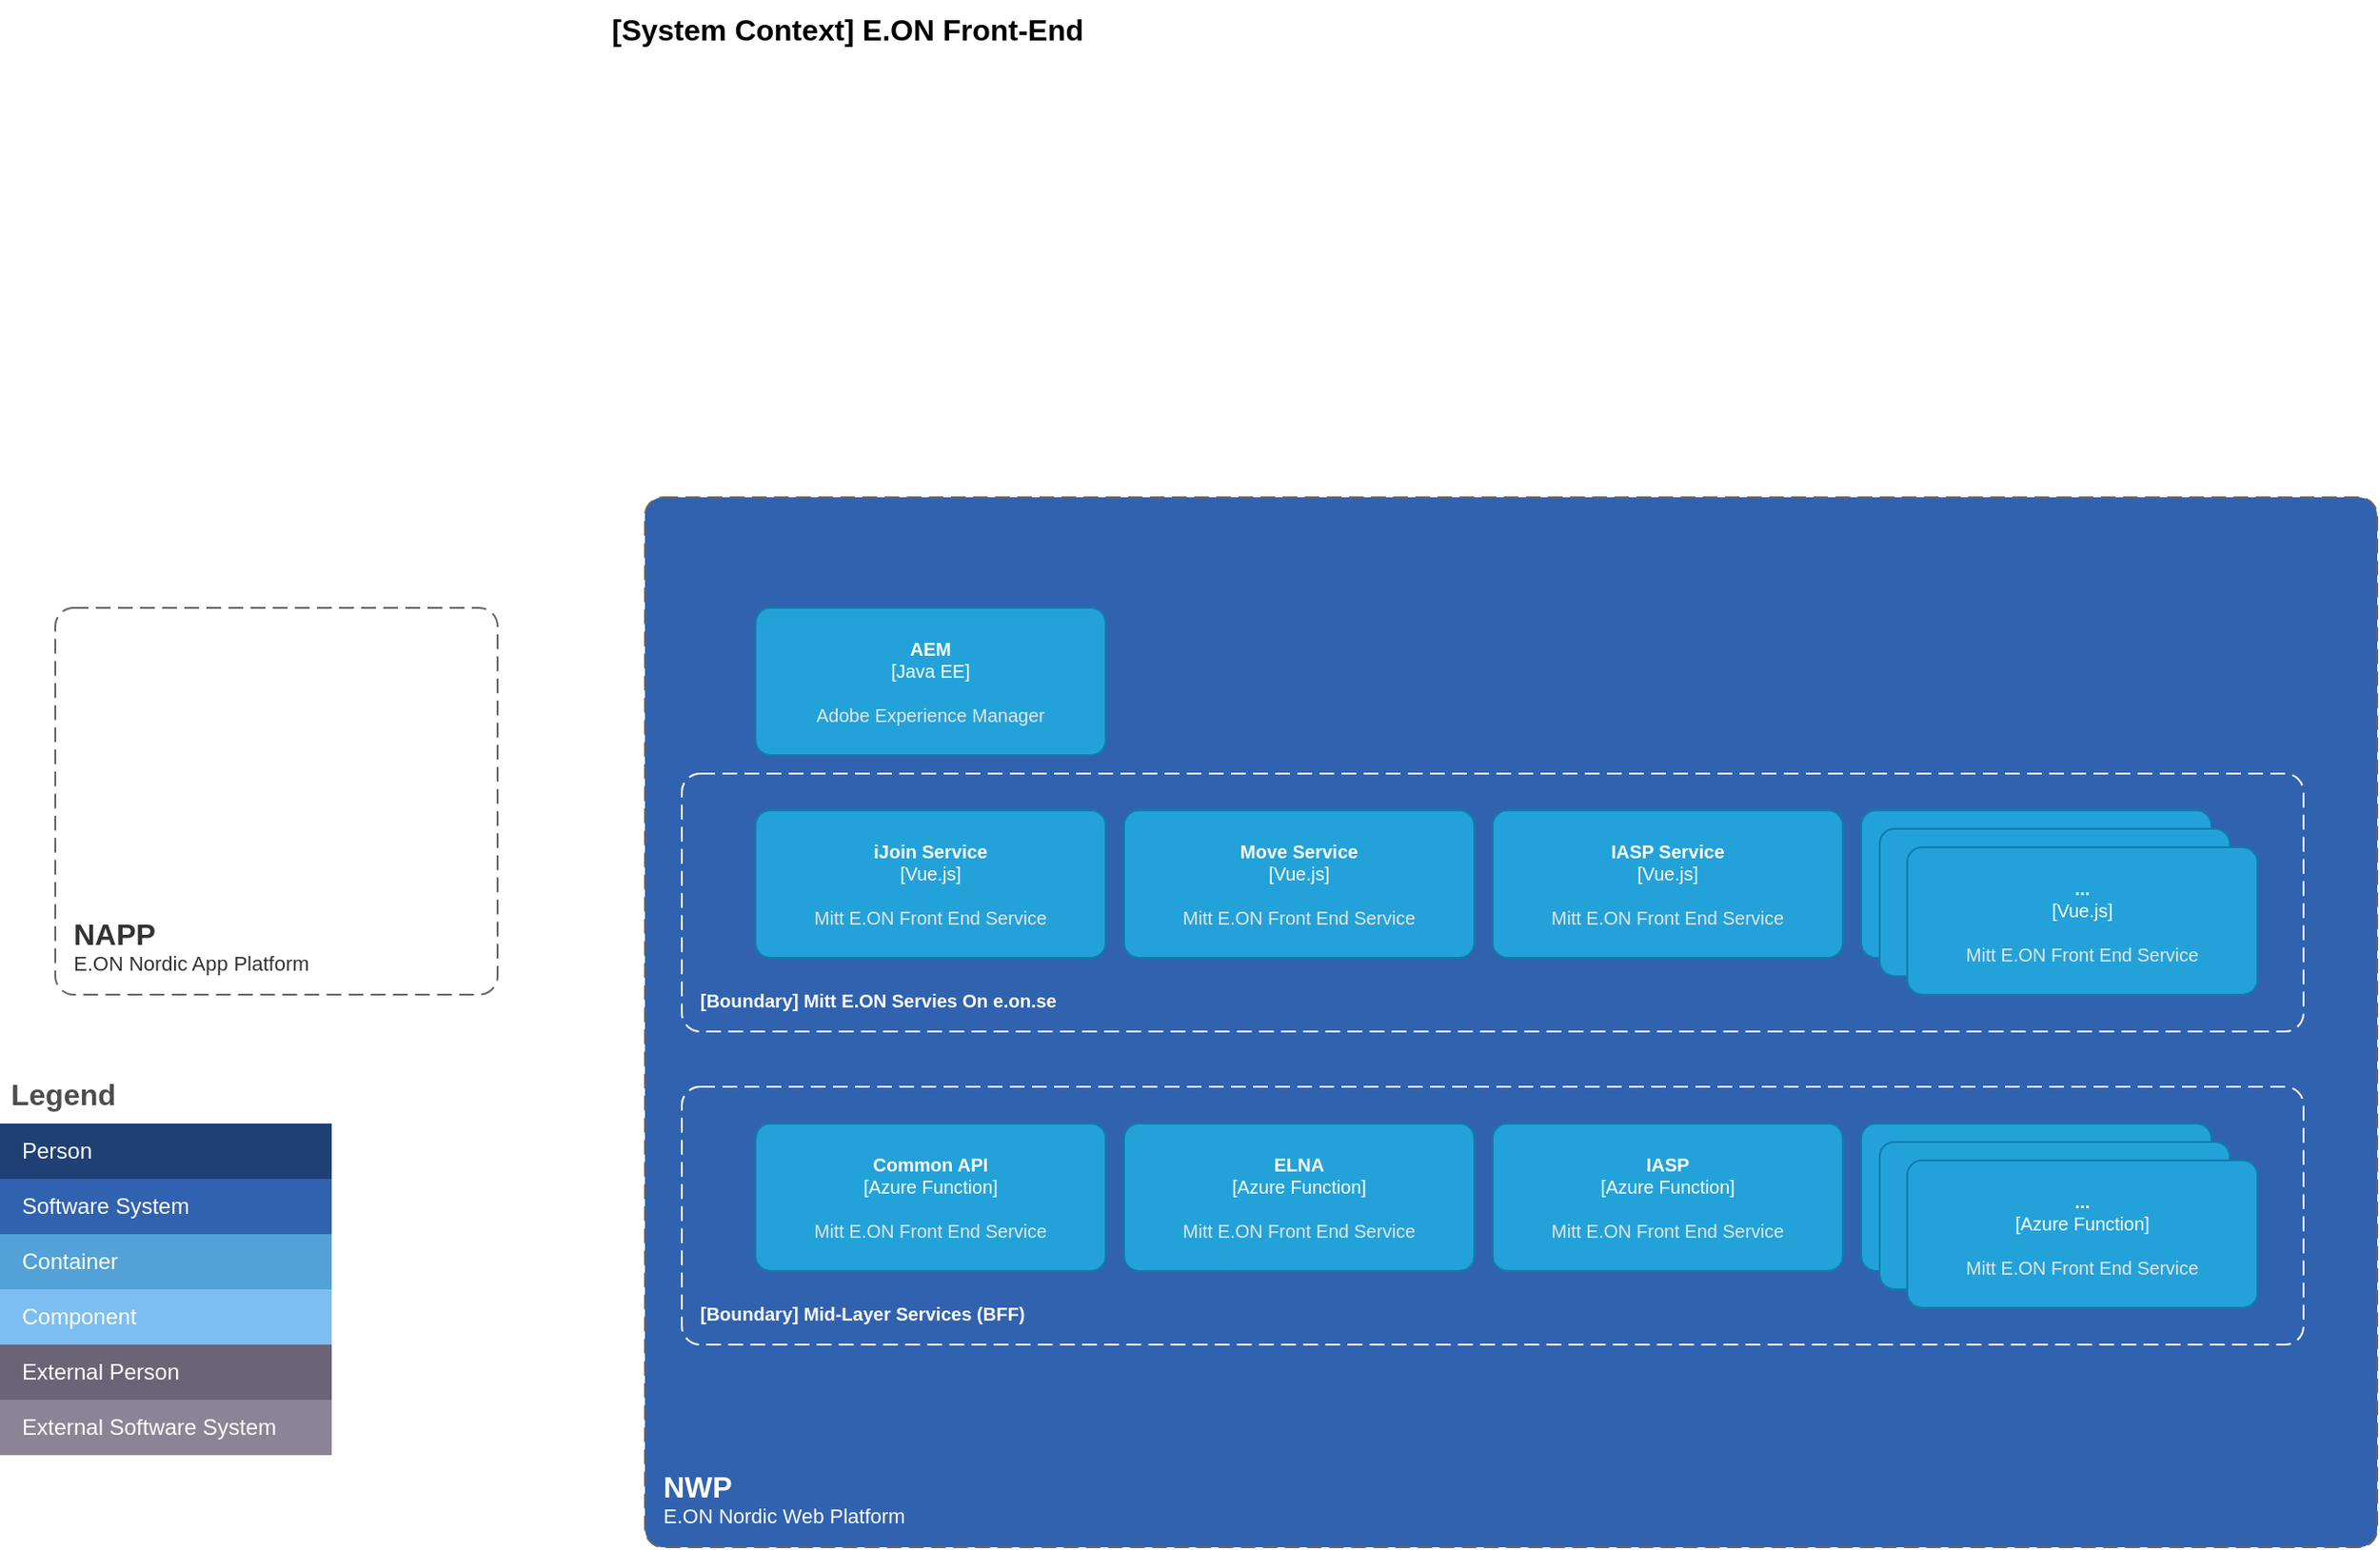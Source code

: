 <mxfile version="28.2.7">
  <diagram name="c4-eon-frontend-context" id="gPYxsxge0-KSUozvAEvG">
    <mxGraphModel dx="2025" dy="659" grid="1" gridSize="10" guides="1" tooltips="1" connect="1" arrows="1" fold="1" page="1" pageScale="1" pageWidth="850" pageHeight="1100" math="0" shadow="0">
      <root>
        <mxCell id="0" />
        <mxCell id="1" parent="0" />
        <mxCell id="LwtE5Bcqj1OXI7IY65dS-1" value="Legend" style="shape=table;startSize=30;container=1;collapsible=0;childLayout=tableLayout;fontSize=16;align=left;verticalAlign=top;fillColor=none;strokeColor=none;fontColor=#4D4D4D;fontStyle=1;spacingLeft=6;spacing=0;resizable=0;" vertex="1" parent="1">
          <mxGeometry x="-800" y="580" width="180" height="210" as="geometry" />
        </mxCell>
        <mxCell id="LwtE5Bcqj1OXI7IY65dS-2" value="" style="shape=tableRow;horizontal=0;startSize=0;swimlaneHead=0;swimlaneBody=0;strokeColor=inherit;top=0;left=0;bottom=0;right=0;collapsible=0;dropTarget=0;fillColor=none;points=[[0,0.5],[1,0.5]];portConstraint=eastwest;fontSize=12;swimlaneFillColor=none;" vertex="1" parent="LwtE5Bcqj1OXI7IY65dS-1">
          <mxGeometry y="30" width="180" height="30" as="geometry" />
        </mxCell>
        <mxCell id="LwtE5Bcqj1OXI7IY65dS-3" value="Person" style="shape=partialRectangle;html=1;whiteSpace=wrap;connectable=0;strokeColor=inherit;overflow=hidden;fillColor=#1E4074;top=0;left=0;bottom=0;right=0;pointerEvents=1;fontSize=12;align=left;fontColor=#FFFFFF;gradientColor=none;spacingLeft=10;spacingRight=4;swimlaneFillColor=none;" vertex="1" parent="LwtE5Bcqj1OXI7IY65dS-2">
          <mxGeometry width="180" height="30" as="geometry">
            <mxRectangle width="180" height="30" as="alternateBounds" />
          </mxGeometry>
        </mxCell>
        <mxCell id="LwtE5Bcqj1OXI7IY65dS-4" value="" style="shape=tableRow;horizontal=0;startSize=0;swimlaneHead=0;swimlaneBody=0;strokeColor=inherit;top=0;left=0;bottom=0;right=0;collapsible=0;dropTarget=0;fillColor=none;points=[[0,0.5],[1,0.5]];portConstraint=eastwest;fontSize=12;swimlaneFillColor=none;" vertex="1" parent="LwtE5Bcqj1OXI7IY65dS-1">
          <mxGeometry y="60" width="180" height="30" as="geometry" />
        </mxCell>
        <mxCell id="LwtE5Bcqj1OXI7IY65dS-5" value="Software System" style="shape=partialRectangle;html=1;whiteSpace=wrap;connectable=0;strokeColor=inherit;overflow=hidden;fillColor=#3162AF;top=0;left=0;bottom=0;right=0;pointerEvents=1;fontSize=12;align=left;fontColor=#FFFFFF;gradientColor=none;spacingLeft=10;spacingRight=4;labelBackgroundColor=none;swimlaneFillColor=none;" vertex="1" parent="LwtE5Bcqj1OXI7IY65dS-4">
          <mxGeometry width="180" height="30" as="geometry">
            <mxRectangle width="180" height="30" as="alternateBounds" />
          </mxGeometry>
        </mxCell>
        <mxCell id="LwtE5Bcqj1OXI7IY65dS-6" value="" style="shape=tableRow;horizontal=0;startSize=0;swimlaneHead=0;swimlaneBody=0;strokeColor=inherit;top=0;left=0;bottom=0;right=0;collapsible=0;dropTarget=0;fillColor=none;points=[[0,0.5],[1,0.5]];portConstraint=eastwest;fontSize=12;swimlaneFillColor=none;" vertex="1" parent="LwtE5Bcqj1OXI7IY65dS-1">
          <mxGeometry y="90" width="180" height="30" as="geometry" />
        </mxCell>
        <mxCell id="LwtE5Bcqj1OXI7IY65dS-7" value="Container" style="shape=partialRectangle;html=1;whiteSpace=wrap;connectable=0;strokeColor=inherit;overflow=hidden;fillColor=#52a2d8;top=0;left=0;bottom=0;right=0;pointerEvents=1;fontSize=12;align=left;fontColor=#FFFFFF;gradientColor=none;spacingLeft=10;spacingRight=4;swimlaneFillColor=none;" vertex="1" parent="LwtE5Bcqj1OXI7IY65dS-6">
          <mxGeometry width="180" height="30" as="geometry">
            <mxRectangle width="180" height="30" as="alternateBounds" />
          </mxGeometry>
        </mxCell>
        <mxCell id="LwtE5Bcqj1OXI7IY65dS-8" value="" style="shape=tableRow;horizontal=0;startSize=0;swimlaneHead=0;swimlaneBody=0;strokeColor=inherit;top=0;left=0;bottom=0;right=0;collapsible=0;dropTarget=0;fillColor=none;points=[[0,0.5],[1,0.5]];portConstraint=eastwest;fontSize=12;swimlaneFillColor=none;" vertex="1" parent="LwtE5Bcqj1OXI7IY65dS-1">
          <mxGeometry y="120" width="180" height="30" as="geometry" />
        </mxCell>
        <mxCell id="LwtE5Bcqj1OXI7IY65dS-9" value="Component" style="shape=partialRectangle;html=1;whiteSpace=wrap;connectable=0;strokeColor=inherit;overflow=hidden;fillColor=#7dbef2;top=0;left=0;bottom=0;right=0;pointerEvents=1;fontSize=12;align=left;fontColor=#FFFFFF;gradientColor=none;spacingLeft=10;spacingRight=4;swimlaneFillColor=none;" vertex="1" parent="LwtE5Bcqj1OXI7IY65dS-8">
          <mxGeometry width="180" height="30" as="geometry">
            <mxRectangle width="180" height="30" as="alternateBounds" />
          </mxGeometry>
        </mxCell>
        <mxCell id="LwtE5Bcqj1OXI7IY65dS-10" value="" style="shape=tableRow;horizontal=0;startSize=0;swimlaneHead=0;swimlaneBody=0;strokeColor=inherit;top=0;left=0;bottom=0;right=0;collapsible=0;dropTarget=0;fillColor=none;points=[[0,0.5],[1,0.5]];portConstraint=eastwest;fontSize=12;swimlaneFillColor=none;" vertex="1" parent="LwtE5Bcqj1OXI7IY65dS-1">
          <mxGeometry y="150" width="180" height="30" as="geometry" />
        </mxCell>
        <mxCell id="LwtE5Bcqj1OXI7IY65dS-11" value="External Person" style="shape=partialRectangle;html=1;whiteSpace=wrap;connectable=0;strokeColor=inherit;overflow=hidden;fillColor=#6b6477;top=0;left=0;bottom=0;right=0;pointerEvents=1;fontSize=12;align=left;fontColor=#FFFFFF;gradientColor=none;spacingLeft=10;spacingRight=4;swimlaneFillColor=none;" vertex="1" parent="LwtE5Bcqj1OXI7IY65dS-10">
          <mxGeometry width="180" height="30" as="geometry">
            <mxRectangle width="180" height="30" as="alternateBounds" />
          </mxGeometry>
        </mxCell>
        <mxCell id="LwtE5Bcqj1OXI7IY65dS-12" value="" style="shape=tableRow;horizontal=0;startSize=0;swimlaneHead=0;swimlaneBody=0;strokeColor=inherit;top=0;left=0;bottom=0;right=0;collapsible=0;dropTarget=0;fillColor=none;points=[[0,0.5],[1,0.5]];portConstraint=eastwest;fontSize=12;swimlaneFillColor=none;" vertex="1" parent="LwtE5Bcqj1OXI7IY65dS-1">
          <mxGeometry y="180" width="180" height="30" as="geometry" />
        </mxCell>
        <mxCell id="LwtE5Bcqj1OXI7IY65dS-13" value="External Software System" style="shape=partialRectangle;html=1;whiteSpace=wrap;connectable=0;strokeColor=inherit;overflow=hidden;fillColor=#8b8496;top=0;left=0;bottom=0;right=0;pointerEvents=1;fontSize=12;align=left;fontColor=#FFFFFF;gradientColor=none;spacingLeft=10;spacingRight=4;swimlaneFillColor=none;" vertex="1" parent="LwtE5Bcqj1OXI7IY65dS-12">
          <mxGeometry width="180" height="30" as="geometry">
            <mxRectangle width="180" height="30" as="alternateBounds" />
          </mxGeometry>
        </mxCell>
        <object placeholders="1" c4Name="[System Context] E.ON Front-End" c4Type="ContainerScopeBoundary" c4Description="" label="&lt;font style=&quot;font-size: 16px&quot;&gt;&lt;b&gt;&lt;div style=&quot;text-align: left&quot;&gt;%c4Name%&lt;/div&gt;&lt;/b&gt;&lt;/font&gt;&lt;div style=&quot;text-align: left&quot;&gt;%c4Description%&lt;/div&gt;" id="LwtE5Bcqj1OXI7IY65dS-15">
          <mxCell style="text;html=1;strokeColor=none;fillColor=none;align=left;verticalAlign=top;whiteSpace=wrap;rounded=0;metaEdit=1;allowArrows=0;resizable=1;rotatable=0;connectable=0;recursiveResize=0;expand=0;pointerEvents=0;points=[[0.25,0,0],[0.5,0,0],[0.75,0,0],[1,0.25,0],[1,0.5,0],[1,0.75,0],[0.75,1,0],[0.5,1,0],[0.25,1,0],[0,0.75,0],[0,0.5,0],[0,0.25,0]];" vertex="1" parent="1">
            <mxGeometry x="-470" width="260" height="40" as="geometry" />
          </mxCell>
        </object>
        <object c4Name="NWP" c4Type="SystemScopeBoundary" c4Application="Software System" label="&lt;font style=&quot;font-size: 16px&quot;&gt;&lt;b&gt;&lt;div style=&quot;text-align: left&quot;&gt;%c4Name%&lt;/div&gt;&lt;/b&gt;&lt;/font&gt;&lt;div style=&quot;text-align: left&quot;&gt;%Description%&lt;/div&gt;" placeholders="1" Description="E.ON Nordic Web Platform" id="LwtE5Bcqj1OXI7IY65dS-16">
          <mxCell style="rounded=1;fontSize=11;whiteSpace=wrap;html=1;dashed=1;arcSize=20;fillColor=#3162AF;strokeColor=#666666;fontColor=#FFFFFF;labelBackgroundColor=none;align=left;verticalAlign=bottom;labelBorderColor=none;spacingTop=0;spacing=10;dashPattern=8 4;metaEdit=1;rotatable=0;perimeter=rectanglePerimeter;labelPadding=0;allowArrows=0;connectable=0;expand=0;recursiveResize=0;editable=1;pointerEvents=0;absoluteArcSize=1;points=[[0.25,0,0],[0.5,0,0],[0.75,0,0],[1,0.25,0],[1,0.5,0],[1,0.75,0],[0.75,1,0],[0.5,1,0],[0.25,1,0],[0,0.75,0],[0,0.5,0],[0,0.25,0]];glass=0;" vertex="1" parent="1">
            <mxGeometry x="-450" y="270" width="940" height="570" as="geometry" />
          </mxCell>
        </object>
        <object c4Name="NAPP" c4Type="SystemScopeBoundary" c4Application="Software System" label="&lt;font style=&quot;font-size: 16px&quot;&gt;&lt;b&gt;&lt;div style=&quot;text-align: left&quot;&gt;%c4Name%&lt;/div&gt;&lt;/b&gt;&lt;/font&gt;&lt;div style=&quot;text-align: left&quot;&gt;%Description%&lt;/div&gt;" placeholders="1" Description="E.ON Nordic App Platform" id="LwtE5Bcqj1OXI7IY65dS-17">
          <mxCell style="rounded=1;fontSize=11;whiteSpace=wrap;html=1;dashed=1;arcSize=20;fillColor=none;strokeColor=#666666;fontColor=#333333;labelBackgroundColor=none;align=left;verticalAlign=bottom;labelBorderColor=none;spacingTop=0;spacing=10;dashPattern=8 4;metaEdit=1;rotatable=0;perimeter=rectanglePerimeter;noLabel=0;labelPadding=0;allowArrows=0;connectable=0;expand=0;recursiveResize=0;editable=1;pointerEvents=0;absoluteArcSize=1;points=[[0.25,0,0],[0.5,0,0],[0.75,0,0],[1,0.25,0],[1,0.5,0],[1,0.75,0],[0.75,1,0],[0.5,1,0],[0.25,1,0],[0,0.75,0],[0,0.5,0],[0,0.25,0]];" vertex="1" parent="1">
            <mxGeometry x="-770" y="330" width="240" height="210" as="geometry" />
          </mxCell>
        </object>
        <object placeholders="1" c4Name="AEM" c4Type="Container" c4Technology="Java EE" c4Description="Adobe Experience Manager" label="&lt;font&gt;&lt;b&gt;%c4Name%&lt;/b&gt;&lt;/font&gt;&lt;div&gt;[%c4Technology%]&lt;/div&gt;&lt;br&gt;&lt;div&gt;&lt;font&gt;&lt;font color=&quot;#E6E6E6&quot;&gt;%c4Description%&lt;/font&gt;&lt;/font&gt;&lt;/div&gt;" id="LwtE5Bcqj1OXI7IY65dS-18">
          <mxCell style="rounded=1;whiteSpace=wrap;html=1;fontSize=10;labelBackgroundColor=none;fillColor=#23A2D9;fontColor=#ffffff;align=center;arcSize=10;strokeColor=#0E7DAD;metaEdit=1;resizable=1;points=[[0.25,0,0],[0.5,0,0],[0.75,0,0],[1,0.25,0],[1,0.5,0],[1,0.75,0],[0.75,1,0],[0.5,1,0],[0.25,1,0],[0,0.75,0],[0,0.5,0],[0,0.25,0]];resizeWidth=1;resizeHeight=1;" vertex="1" parent="1">
            <mxGeometry x="-390" y="330" width="190" height="80" as="geometry" />
          </mxCell>
        </object>
        <object placeholders="1" c4Name="iJoin Service" c4Type="Container" c4Technology="Vue.js" c4Description="Mitt E.ON Front End Service" label="&lt;font&gt;&lt;b&gt;%c4Name%&lt;/b&gt;&lt;/font&gt;&lt;div&gt;[%c4Technology%]&lt;/div&gt;&lt;br&gt;&lt;div&gt;&lt;font&gt;&lt;font color=&quot;#E6E6E6&quot;&gt;%c4Description%&lt;/font&gt;&lt;/font&gt;&lt;/div&gt;" id="LwtE5Bcqj1OXI7IY65dS-21">
          <mxCell style="rounded=1;whiteSpace=wrap;html=1;fontSize=10;labelBackgroundColor=none;fillColor=#23A2D9;fontColor=#ffffff;align=center;arcSize=10;strokeColor=#0E7DAD;metaEdit=1;resizable=1;points=[[0.25,0,0],[0.5,0,0],[0.75,0,0],[1,0.25,0],[1,0.5,0],[1,0.75,0],[0.75,1,0],[0.5,1,0],[0.25,1,0],[0,0.75,0],[0,0.5,0],[0,0.25,0]];resizeWidth=1;resizeHeight=1;" vertex="1" parent="1">
            <mxGeometry x="-390" y="440" width="190" height="80" as="geometry" />
          </mxCell>
        </object>
        <object placeholders="1" c4Name="Move Service" c4Type="Container" c4Technology="Vue.js" c4Description="Mitt E.ON Front End Service" label="&lt;font&gt;&lt;b&gt;%c4Name%&lt;/b&gt;&lt;/font&gt;&lt;div&gt;[%c4Technology%]&lt;/div&gt;&lt;br&gt;&lt;div&gt;&lt;font&gt;&lt;font color=&quot;#E6E6E6&quot;&gt;%c4Description%&lt;/font&gt;&lt;/font&gt;&lt;/div&gt;" id="LwtE5Bcqj1OXI7IY65dS-22">
          <mxCell style="rounded=1;whiteSpace=wrap;html=1;fontSize=10;labelBackgroundColor=none;fillColor=#23A2D9;fontColor=#ffffff;align=center;arcSize=10;strokeColor=#0E7DAD;metaEdit=1;resizable=1;points=[[0.25,0,0],[0.5,0,0],[0.75,0,0],[1,0.25,0],[1,0.5,0],[1,0.75,0],[0.75,1,0],[0.5,1,0],[0.25,1,0],[0,0.75,0],[0,0.5,0],[0,0.25,0]];resizeWidth=1;resizeHeight=1;" vertex="1" parent="1">
            <mxGeometry x="-190" y="440" width="190" height="80" as="geometry" />
          </mxCell>
        </object>
        <object placeholders="1" c4Name="IASP Service" c4Type="Container" c4Technology="Vue.js" c4Description="Mitt E.ON Front End Service" label="&lt;font&gt;&lt;b&gt;%c4Name%&lt;/b&gt;&lt;/font&gt;&lt;div&gt;[%c4Technology%]&lt;/div&gt;&lt;br&gt;&lt;div&gt;&lt;font&gt;&lt;font color=&quot;#E6E6E6&quot;&gt;%c4Description%&lt;/font&gt;&lt;/font&gt;&lt;/div&gt;" id="LwtE5Bcqj1OXI7IY65dS-23">
          <mxCell style="rounded=1;whiteSpace=wrap;html=1;fontSize=10;labelBackgroundColor=none;fillColor=#23A2D9;fontColor=#ffffff;align=center;arcSize=10;strokeColor=#0E7DAD;metaEdit=1;resizable=1;points=[[0.25,0,0],[0.5,0,0],[0.75,0,0],[1,0.25,0],[1,0.5,0],[1,0.75,0],[0.75,1,0],[0.5,1,0],[0.25,1,0],[0,0.75,0],[0,0.5,0],[0,0.25,0]];resizeWidth=1;resizeHeight=1;" vertex="1" parent="1">
            <mxGeometry x="10" y="440" width="190" height="80" as="geometry" />
          </mxCell>
        </object>
        <object placeholders="1" c4Name="Mitt E.ON Servies On e.on.se" c4Type="Boundary" c4Application="Boundary" label="&lt;font&gt;&lt;b&gt;&lt;div style=&quot;text-align: left&quot;&gt;[%c4Application%] %c4Name%&lt;/div&gt;&lt;/b&gt;&lt;/font&gt;" id="LwtE5Bcqj1OXI7IY65dS-25">
          <mxCell style="rounded=1;fontSize=10;whiteSpace=wrap;html=1;dashed=1;arcSize=20;fillColor=none;strokeColor=#FFFFFF;fontColor=#FFFFFF;labelBackgroundColor=none;align=left;verticalAlign=bottom;labelBorderColor=none;spacingTop=0;spacing=10;dashPattern=8 4;metaEdit=1;rotatable=0;perimeter=rectanglePerimeter;labelPadding=0;allowArrows=0;connectable=0;expand=0;recursiveResize=0;editable=1;pointerEvents=0;absoluteArcSize=1;points=[[0.25,0,0],[0.5,0,0],[0.75,0,0],[1,0.25,0],[1,0.5,0],[1,0.75,0],[0.75,1,0],[0.5,1,0],[0.25,1,0],[0,0.75,0],[0,0.5,0],[0,0.25,0]];" vertex="1" parent="1">
            <mxGeometry x="-430" y="420" width="880" height="140" as="geometry" />
          </mxCell>
        </object>
        <object placeholders="1" c4Name="..." c4Type="Container" c4Technology="Vue.js" c4Description="Mitt E.ON Front End Service" label="&lt;font&gt;&lt;b&gt;%c4Name%&lt;/b&gt;&lt;/font&gt;&lt;div&gt;[%c4Technology%]&lt;/div&gt;&lt;br&gt;&lt;div&gt;&lt;font&gt;&lt;font color=&quot;#E6E6E6&quot;&gt;%c4Description%&lt;/font&gt;&lt;/font&gt;&lt;/div&gt;" id="LwtE5Bcqj1OXI7IY65dS-28">
          <mxCell style="rounded=1;whiteSpace=wrap;html=1;fontSize=10;labelBackgroundColor=none;fillColor=#23A2D9;fontColor=#ffffff;align=center;arcSize=10;strokeColor=#0E7DAD;metaEdit=1;resizable=1;points=[[0.25,0,0],[0.5,0,0],[0.75,0,0],[1,0.25,0],[1,0.5,0],[1,0.75,0],[0.75,1,0],[0.5,1,0],[0.25,1,0],[0,0.75,0],[0,0.5,0],[0,0.25,0]];resizeWidth=1;resizeHeight=1;" vertex="1" parent="1">
            <mxGeometry x="210" y="440" width="190" height="80" as="geometry" />
          </mxCell>
        </object>
        <object placeholders="1" c4Name="..." c4Type="Container" c4Technology="Vue.js" c4Description="Mitt E.ON Front End Service" label="&lt;font&gt;&lt;b&gt;%c4Name%&lt;/b&gt;&lt;/font&gt;&lt;div&gt;[%c4Technology%]&lt;/div&gt;&lt;br&gt;&lt;div&gt;&lt;font&gt;&lt;font color=&quot;#E6E6E6&quot;&gt;%c4Description%&lt;/font&gt;&lt;/font&gt;&lt;/div&gt;" id="LwtE5Bcqj1OXI7IY65dS-29">
          <mxCell style="rounded=1;whiteSpace=wrap;html=1;fontSize=10;labelBackgroundColor=none;fillColor=#23A2D9;fontColor=#ffffff;align=center;arcSize=10;strokeColor=#0E7DAD;metaEdit=1;resizable=1;points=[[0.25,0,0],[0.5,0,0],[0.75,0,0],[1,0.25,0],[1,0.5,0],[1,0.75,0],[0.75,1,0],[0.5,1,0],[0.25,1,0],[0,0.75,0],[0,0.5,0],[0,0.25,0]];resizeWidth=1;resizeHeight=1;" vertex="1" parent="1">
            <mxGeometry x="220" y="450" width="190" height="80" as="geometry" />
          </mxCell>
        </object>
        <object placeholders="1" c4Name="..." c4Type="Container" c4Technology="Vue.js" c4Description="Mitt E.ON Front End Service" label="&lt;font&gt;&lt;b&gt;%c4Name%&lt;/b&gt;&lt;/font&gt;&lt;div&gt;[%c4Technology%]&lt;/div&gt;&lt;br&gt;&lt;div&gt;&lt;font&gt;&lt;font color=&quot;#E6E6E6&quot;&gt;%c4Description%&lt;/font&gt;&lt;/font&gt;&lt;/div&gt;" id="LwtE5Bcqj1OXI7IY65dS-30">
          <mxCell style="rounded=1;whiteSpace=wrap;html=1;fontSize=10;labelBackgroundColor=none;fillColor=#23A2D9;fontColor=#ffffff;align=center;arcSize=10;strokeColor=#0E7DAD;metaEdit=1;resizable=1;points=[[0.25,0,0],[0.5,0,0],[0.75,0,0],[1,0.25,0],[1,0.5,0],[1,0.75,0],[0.75,1,0],[0.5,1,0],[0.25,1,0],[0,0.75,0],[0,0.5,0],[0,0.25,0]];resizeWidth=1;resizeHeight=1;" vertex="1" parent="1">
            <mxGeometry x="235" y="460" width="190" height="80" as="geometry" />
          </mxCell>
        </object>
        <object placeholders="1" c4Name="Common API" c4Type="Container" c4Technology="Azure Function" c4Description="Mitt E.ON Front End Service" label="&lt;font&gt;&lt;b&gt;%c4Name%&lt;/b&gt;&lt;/font&gt;&lt;div&gt;[%c4Technology%]&lt;/div&gt;&lt;br&gt;&lt;div&gt;&lt;font&gt;&lt;font color=&quot;#E6E6E6&quot;&gt;%c4Description%&lt;/font&gt;&lt;/font&gt;&lt;/div&gt;" id="LwtE5Bcqj1OXI7IY65dS-31">
          <mxCell style="rounded=1;whiteSpace=wrap;html=1;fontSize=10;labelBackgroundColor=none;fillColor=#23A2D9;fontColor=#ffffff;align=center;arcSize=10;strokeColor=#0E7DAD;metaEdit=1;resizable=1;points=[[0.25,0,0],[0.5,0,0],[0.75,0,0],[1,0.25,0],[1,0.5,0],[1,0.75,0],[0.75,1,0],[0.5,1,0],[0.25,1,0],[0,0.75,0],[0,0.5,0],[0,0.25,0]];resizeWidth=1;resizeHeight=1;" vertex="1" parent="1">
            <mxGeometry x="-390" y="610" width="190" height="80" as="geometry" />
          </mxCell>
        </object>
        <object placeholders="1" c4Name="ELNA" c4Type="Container" c4Technology="Azure Function" c4Description="Mitt E.ON Front End Service" label="&lt;font&gt;&lt;b&gt;%c4Name%&lt;/b&gt;&lt;/font&gt;&lt;div&gt;[%c4Technology%]&lt;/div&gt;&lt;br&gt;&lt;div&gt;&lt;font&gt;&lt;font color=&quot;#E6E6E6&quot;&gt;%c4Description%&lt;/font&gt;&lt;/font&gt;&lt;/div&gt;" id="LwtE5Bcqj1OXI7IY65dS-32">
          <mxCell style="rounded=1;whiteSpace=wrap;html=1;fontSize=10;labelBackgroundColor=none;fillColor=#23A2D9;fontColor=#ffffff;align=center;arcSize=10;strokeColor=#0E7DAD;metaEdit=1;resizable=1;points=[[0.25,0,0],[0.5,0,0],[0.75,0,0],[1,0.25,0],[1,0.5,0],[1,0.75,0],[0.75,1,0],[0.5,1,0],[0.25,1,0],[0,0.75,0],[0,0.5,0],[0,0.25,0]];resizeWidth=1;resizeHeight=1;" vertex="1" parent="1">
            <mxGeometry x="-190" y="610" width="190" height="80" as="geometry" />
          </mxCell>
        </object>
        <object placeholders="1" c4Name="IASP" c4Type="Container" c4Technology="Azure Function" c4Description="Mitt E.ON Front End Service" label="&lt;font&gt;&lt;b&gt;%c4Name%&lt;/b&gt;&lt;/font&gt;&lt;div&gt;[%c4Technology%]&lt;/div&gt;&lt;br&gt;&lt;div&gt;&lt;font&gt;&lt;font color=&quot;#E6E6E6&quot;&gt;%c4Description%&lt;/font&gt;&lt;/font&gt;&lt;/div&gt;" id="LwtE5Bcqj1OXI7IY65dS-33">
          <mxCell style="rounded=1;whiteSpace=wrap;html=1;fontSize=10;labelBackgroundColor=none;fillColor=#23A2D9;fontColor=#ffffff;align=center;arcSize=10;strokeColor=#0E7DAD;metaEdit=1;resizable=1;points=[[0.25,0,0],[0.5,0,0],[0.75,0,0],[1,0.25,0],[1,0.5,0],[1,0.75,0],[0.75,1,0],[0.5,1,0],[0.25,1,0],[0,0.75,0],[0,0.5,0],[0,0.25,0]];resizeWidth=1;resizeHeight=1;" vertex="1" parent="1">
            <mxGeometry x="10" y="610" width="190" height="80" as="geometry" />
          </mxCell>
        </object>
        <object placeholders="1" c4Name="Mid-Layer Services (BFF)" c4Type="Boundary" c4Application="Boundary" label="&lt;font&gt;&lt;b&gt;&lt;div style=&quot;text-align: left&quot;&gt;[%c4Application%] %c4Name%&lt;/div&gt;&lt;/b&gt;&lt;/font&gt;" id="LwtE5Bcqj1OXI7IY65dS-34">
          <mxCell style="rounded=1;fontSize=10;whiteSpace=wrap;html=1;dashed=1;arcSize=20;fillColor=none;strokeColor=#FFFFFF;fontColor=#FFFFFF;labelBackgroundColor=none;align=left;verticalAlign=bottom;labelBorderColor=none;spacingTop=0;spacing=10;dashPattern=8 4;metaEdit=1;rotatable=0;perimeter=rectanglePerimeter;labelPadding=0;allowArrows=0;connectable=0;expand=0;recursiveResize=0;editable=1;pointerEvents=0;absoluteArcSize=1;points=[[0.25,0,0],[0.5,0,0],[0.75,0,0],[1,0.25,0],[1,0.5,0],[1,0.75,0],[0.75,1,0],[0.5,1,0],[0.25,1,0],[0,0.75,0],[0,0.5,0],[0,0.25,0]];" vertex="1" parent="1">
            <mxGeometry x="-430" y="590" width="880" height="140" as="geometry" />
          </mxCell>
        </object>
        <object placeholders="1" c4Name="..." c4Type="Container" c4Technology="Azure Function" c4Description="Mitt E.ON Front End Service" label="&lt;font&gt;&lt;b&gt;%c4Name%&lt;/b&gt;&lt;/font&gt;&lt;div&gt;[%c4Technology%]&lt;/div&gt;&lt;br&gt;&lt;div&gt;&lt;font&gt;&lt;font color=&quot;#E6E6E6&quot;&gt;%c4Description%&lt;/font&gt;&lt;/font&gt;&lt;/div&gt;" id="LwtE5Bcqj1OXI7IY65dS-35">
          <mxCell style="rounded=1;whiteSpace=wrap;html=1;fontSize=10;labelBackgroundColor=none;fillColor=#23A2D9;fontColor=#ffffff;align=center;arcSize=10;strokeColor=#0E7DAD;metaEdit=1;resizable=1;points=[[0.25,0,0],[0.5,0,0],[0.75,0,0],[1,0.25,0],[1,0.5,0],[1,0.75,0],[0.75,1,0],[0.5,1,0],[0.25,1,0],[0,0.75,0],[0,0.5,0],[0,0.25,0]];resizeWidth=1;resizeHeight=1;" vertex="1" parent="1">
            <mxGeometry x="210" y="610" width="190" height="80" as="geometry" />
          </mxCell>
        </object>
        <object placeholders="1" c4Name="..." c4Type="Container" c4Technology="Azure Function" c4Description="Mitt E.ON Front End Service" label="&lt;font&gt;&lt;b&gt;%c4Name%&lt;/b&gt;&lt;/font&gt;&lt;div&gt;[%c4Technology%]&lt;/div&gt;&lt;br&gt;&lt;div&gt;&lt;font&gt;&lt;font color=&quot;#E6E6E6&quot;&gt;%c4Description%&lt;/font&gt;&lt;/font&gt;&lt;/div&gt;" id="LwtE5Bcqj1OXI7IY65dS-36">
          <mxCell style="rounded=1;whiteSpace=wrap;html=1;fontSize=10;labelBackgroundColor=none;fillColor=#23A2D9;fontColor=#ffffff;align=center;arcSize=10;strokeColor=#0E7DAD;metaEdit=1;resizable=1;points=[[0.25,0,0],[0.5,0,0],[0.75,0,0],[1,0.25,0],[1,0.5,0],[1,0.75,0],[0.75,1,0],[0.5,1,0],[0.25,1,0],[0,0.75,0],[0,0.5,0],[0,0.25,0]];resizeWidth=1;resizeHeight=1;" vertex="1" parent="1">
            <mxGeometry x="220" y="620" width="190" height="80" as="geometry" />
          </mxCell>
        </object>
        <object placeholders="1" c4Name="..." c4Type="Container" c4Technology="Azure Function" c4Description="Mitt E.ON Front End Service" label="&lt;font&gt;&lt;b&gt;%c4Name%&lt;/b&gt;&lt;/font&gt;&lt;div&gt;[%c4Technology%]&lt;/div&gt;&lt;br&gt;&lt;div&gt;&lt;font&gt;&lt;font color=&quot;#E6E6E6&quot;&gt;%c4Description%&lt;/font&gt;&lt;/font&gt;&lt;/div&gt;" id="LwtE5Bcqj1OXI7IY65dS-37">
          <mxCell style="rounded=1;whiteSpace=wrap;html=1;fontSize=10;labelBackgroundColor=none;fillColor=#23A2D9;fontColor=#ffffff;align=center;arcSize=10;strokeColor=#0E7DAD;metaEdit=1;resizable=1;points=[[0.25,0,0],[0.5,0,0],[0.75,0,0],[1,0.25,0],[1,0.5,0],[1,0.75,0],[0.75,1,0],[0.5,1,0],[0.25,1,0],[0,0.75,0],[0,0.5,0],[0,0.25,0]];resizeWidth=1;resizeHeight=1;" vertex="1" parent="1">
            <mxGeometry x="235" y="630" width="190" height="80" as="geometry" />
          </mxCell>
        </object>
      </root>
    </mxGraphModel>
  </diagram>
</mxfile>
